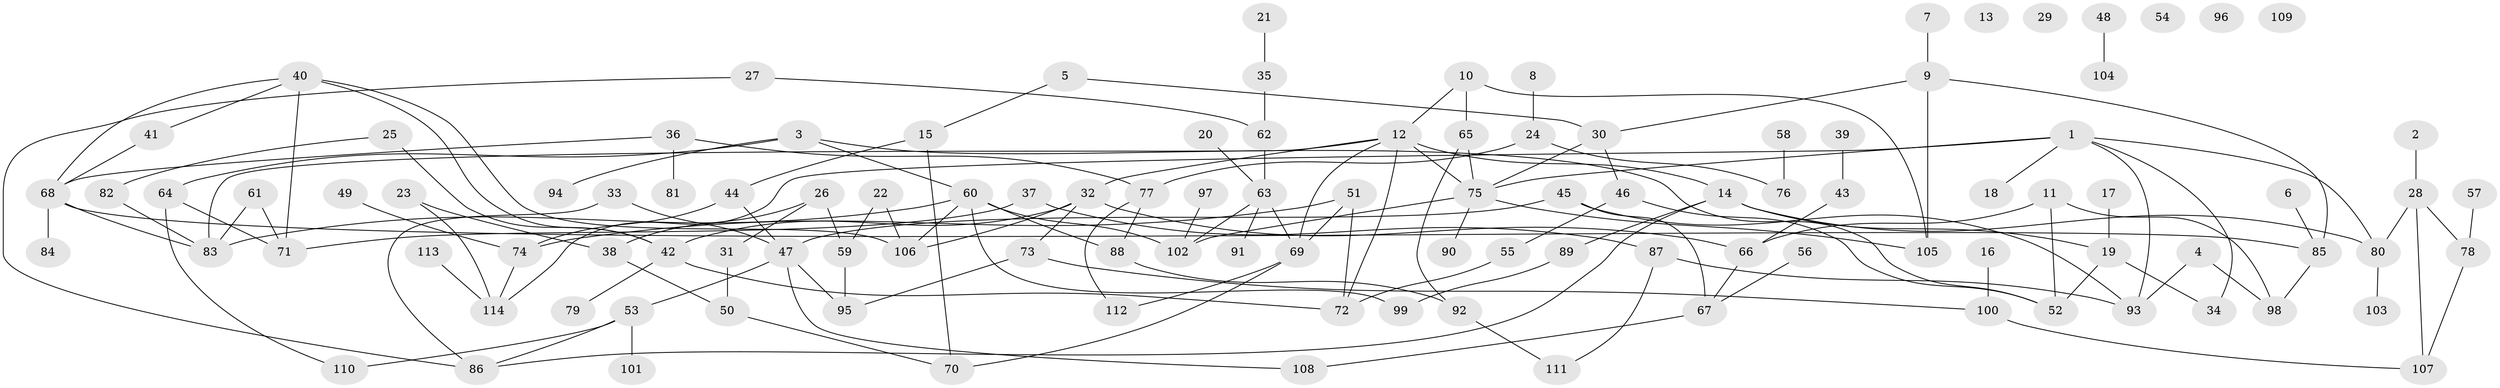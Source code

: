 // coarse degree distribution, {6: 0.0379746835443038, 1: 0.24050632911392406, 4: 0.12658227848101267, 3: 0.20253164556962025, 2: 0.20253164556962025, 12: 0.012658227848101266, 0: 0.0759493670886076, 5: 0.02531645569620253, 11: 0.012658227848101266, 7: 0.0379746835443038, 8: 0.012658227848101266, 9: 0.012658227848101266}
// Generated by graph-tools (version 1.1) at 2025/16/03/04/25 18:16:40]
// undirected, 114 vertices, 153 edges
graph export_dot {
graph [start="1"]
  node [color=gray90,style=filled];
  1;
  2;
  3;
  4;
  5;
  6;
  7;
  8;
  9;
  10;
  11;
  12;
  13;
  14;
  15;
  16;
  17;
  18;
  19;
  20;
  21;
  22;
  23;
  24;
  25;
  26;
  27;
  28;
  29;
  30;
  31;
  32;
  33;
  34;
  35;
  36;
  37;
  38;
  39;
  40;
  41;
  42;
  43;
  44;
  45;
  46;
  47;
  48;
  49;
  50;
  51;
  52;
  53;
  54;
  55;
  56;
  57;
  58;
  59;
  60;
  61;
  62;
  63;
  64;
  65;
  66;
  67;
  68;
  69;
  70;
  71;
  72;
  73;
  74;
  75;
  76;
  77;
  78;
  79;
  80;
  81;
  82;
  83;
  84;
  85;
  86;
  87;
  88;
  89;
  90;
  91;
  92;
  93;
  94;
  95;
  96;
  97;
  98;
  99;
  100;
  101;
  102;
  103;
  104;
  105;
  106;
  107;
  108;
  109;
  110;
  111;
  112;
  113;
  114;
  1 -- 18;
  1 -- 34;
  1 -- 75;
  1 -- 80;
  1 -- 93;
  1 -- 114;
  2 -- 28;
  3 -- 52;
  3 -- 60;
  3 -- 64;
  3 -- 94;
  4 -- 93;
  4 -- 98;
  5 -- 15;
  5 -- 30;
  6 -- 85;
  7 -- 9;
  8 -- 24;
  9 -- 30;
  9 -- 85;
  9 -- 105;
  10 -- 12;
  10 -- 65;
  10 -- 105;
  11 -- 52;
  11 -- 66;
  11 -- 98;
  12 -- 14;
  12 -- 32;
  12 -- 69;
  12 -- 72;
  12 -- 75;
  12 -- 83;
  14 -- 19;
  14 -- 80;
  14 -- 86;
  14 -- 89;
  15 -- 44;
  15 -- 70;
  16 -- 100;
  17 -- 19;
  19 -- 34;
  19 -- 52;
  20 -- 63;
  21 -- 35;
  22 -- 59;
  22 -- 106;
  23 -- 38;
  23 -- 114;
  24 -- 76;
  24 -- 77;
  25 -- 42;
  25 -- 82;
  26 -- 31;
  26 -- 38;
  26 -- 59;
  27 -- 62;
  27 -- 86;
  28 -- 78;
  28 -- 80;
  28 -- 107;
  30 -- 46;
  30 -- 75;
  31 -- 50;
  32 -- 42;
  32 -- 66;
  32 -- 73;
  32 -- 106;
  33 -- 47;
  33 -- 86;
  35 -- 62;
  36 -- 68;
  36 -- 77;
  36 -- 81;
  37 -- 71;
  37 -- 87;
  38 -- 50;
  39 -- 43;
  40 -- 41;
  40 -- 42;
  40 -- 68;
  40 -- 71;
  40 -- 106;
  41 -- 68;
  42 -- 72;
  42 -- 79;
  43 -- 66;
  44 -- 47;
  44 -- 74;
  45 -- 47;
  45 -- 67;
  45 -- 93;
  46 -- 52;
  46 -- 55;
  47 -- 53;
  47 -- 95;
  47 -- 108;
  48 -- 104;
  49 -- 74;
  50 -- 70;
  51 -- 69;
  51 -- 72;
  51 -- 74;
  53 -- 86;
  53 -- 101;
  53 -- 110;
  55 -- 72;
  56 -- 67;
  57 -- 78;
  58 -- 76;
  59 -- 95;
  60 -- 83;
  60 -- 88;
  60 -- 99;
  60 -- 102;
  60 -- 106;
  61 -- 71;
  61 -- 83;
  62 -- 63;
  63 -- 69;
  63 -- 91;
  63 -- 102;
  64 -- 71;
  64 -- 110;
  65 -- 75;
  65 -- 92;
  66 -- 67;
  67 -- 108;
  68 -- 83;
  68 -- 84;
  68 -- 85;
  69 -- 70;
  69 -- 112;
  73 -- 95;
  73 -- 100;
  74 -- 114;
  75 -- 90;
  75 -- 102;
  75 -- 105;
  77 -- 88;
  77 -- 112;
  78 -- 107;
  80 -- 103;
  82 -- 83;
  85 -- 98;
  87 -- 93;
  87 -- 111;
  88 -- 92;
  89 -- 99;
  92 -- 111;
  97 -- 102;
  100 -- 107;
  113 -- 114;
}
